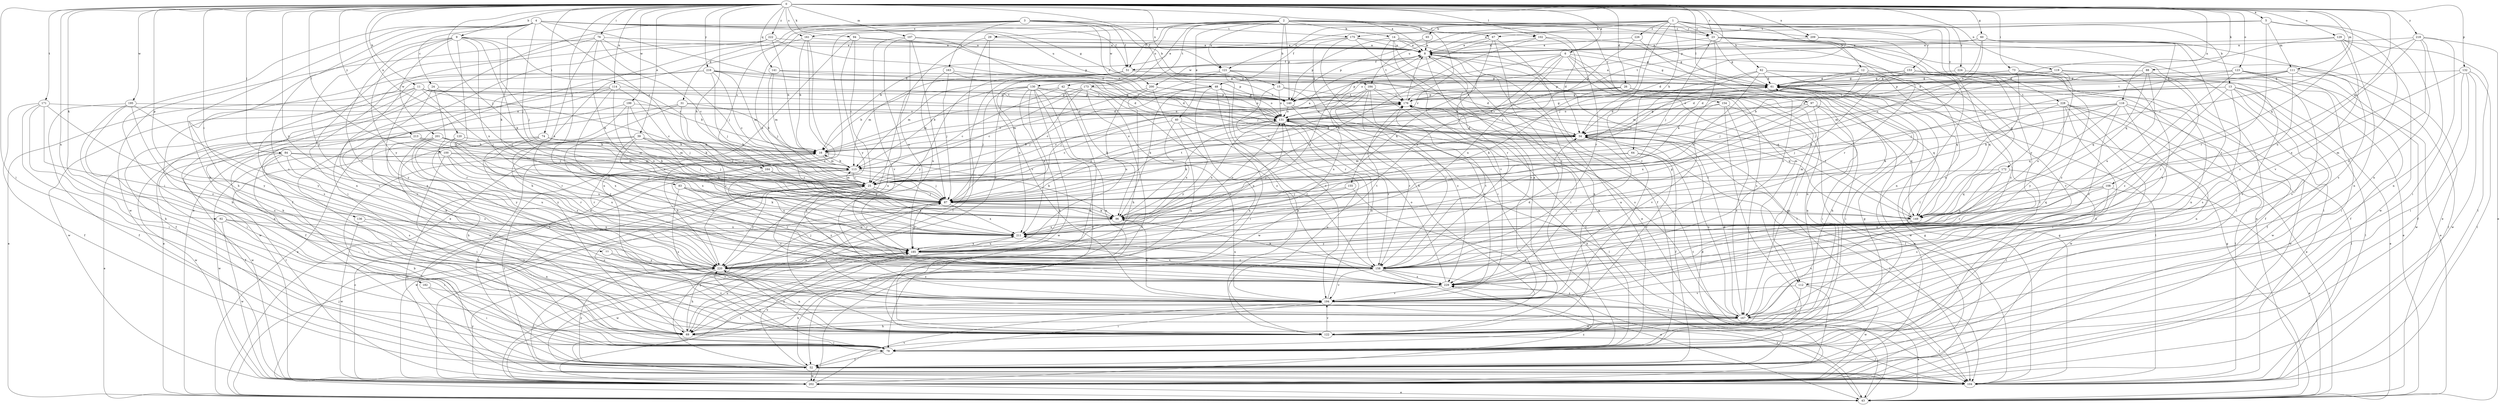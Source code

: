 strict digraph  {
0;
1;
2;
3;
4;
5;
6;
8;
9;
11;
12;
13;
14;
15;
16;
23;
24;
25;
26;
29;
31;
34;
39;
40;
42;
43;
48;
51;
52;
60;
61;
62;
64;
65;
67;
69;
73;
74;
76;
77;
78;
83;
84;
87;
88;
92;
94;
96;
97;
100;
102;
104;
107;
108;
111;
112;
113;
114;
116;
119;
120;
121;
122;
123;
129;
130;
131;
132;
136;
140;
141;
149;
153;
154;
155;
158;
161;
163;
164;
167;
171;
172;
173;
175;
176;
182;
184;
185;
194;
195;
199;
200;
201;
202;
209;
211;
213;
216;
218;
220;
222;
224;
226;
228;
229;
0 -> 5  [label=a];
0 -> 6  [label=a];
0 -> 8  [label=a];
0 -> 9  [label=b];
0 -> 11  [label=b];
0 -> 23  [label=c];
0 -> 26  [label=d];
0 -> 39  [label=e];
0 -> 48  [label=f];
0 -> 60  [label=g];
0 -> 73  [label=i];
0 -> 74  [label=i];
0 -> 76  [label=i];
0 -> 77  [label=i];
0 -> 78  [label=i];
0 -> 83  [label=j];
0 -> 84  [label=j];
0 -> 87  [label=j];
0 -> 88  [label=k];
0 -> 92  [label=k];
0 -> 94  [label=k];
0 -> 96  [label=k];
0 -> 97  [label=l];
0 -> 100  [label=l];
0 -> 102  [label=l];
0 -> 107  [label=m];
0 -> 108  [label=m];
0 -> 111  [label=m];
0 -> 114  [label=n];
0 -> 116  [label=n];
0 -> 119  [label=n];
0 -> 120  [label=n];
0 -> 121  [label=n];
0 -> 123  [label=o];
0 -> 129  [label=o];
0 -> 132  [label=p];
0 -> 136  [label=p];
0 -> 140  [label=p];
0 -> 141  [label=q];
0 -> 149  [label=q];
0 -> 161  [label=s];
0 -> 171  [label=t];
0 -> 182  [label=u];
0 -> 195  [label=w];
0 -> 199  [label=w];
0 -> 209  [label=x];
0 -> 213  [label=y];
0 -> 216  [label=y];
0 -> 218  [label=y];
0 -> 220  [label=y];
0 -> 222  [label=z];
1 -> 12  [label=b];
1 -> 13  [label=b];
1 -> 23  [label=c];
1 -> 48  [label=f];
1 -> 62  [label=h];
1 -> 64  [label=h];
1 -> 65  [label=h];
1 -> 67  [label=h];
1 -> 87  [label=j];
1 -> 121  [label=n];
1 -> 153  [label=r];
1 -> 172  [label=t];
1 -> 184  [label=u];
1 -> 194  [label=v];
1 -> 224  [label=z];
1 -> 226  [label=z];
1 -> 228  [label=z];
2 -> 14  [label=b];
2 -> 15  [label=b];
2 -> 23  [label=c];
2 -> 29  [label=d];
2 -> 40  [label=e];
2 -> 42  [label=e];
2 -> 43  [label=e];
2 -> 51  [label=f];
2 -> 102  [label=l];
2 -> 104  [label=l];
2 -> 121  [label=n];
2 -> 130  [label=o];
2 -> 140  [label=p];
2 -> 154  [label=r];
2 -> 155  [label=r];
2 -> 158  [label=r];
2 -> 173  [label=t];
2 -> 209  [label=x];
3 -> 15  [label=b];
3 -> 23  [label=c];
3 -> 31  [label=d];
3 -> 43  [label=e];
3 -> 51  [label=f];
3 -> 67  [label=h];
3 -> 131  [label=o];
3 -> 161  [label=s];
3 -> 163  [label=s];
3 -> 164  [label=s];
3 -> 200  [label=w];
3 -> 211  [label=x];
4 -> 24  [label=c];
4 -> 34  [label=d];
4 -> 51  [label=f];
4 -> 61  [label=g];
4 -> 69  [label=h];
4 -> 78  [label=i];
4 -> 87  [label=j];
4 -> 96  [label=k];
4 -> 164  [label=s];
4 -> 167  [label=s];
4 -> 175  [label=t];
4 -> 184  [label=u];
4 -> 220  [label=y];
5 -> 8  [label=a];
5 -> 111  [label=m];
5 -> 112  [label=m];
5 -> 122  [label=n];
5 -> 158  [label=r];
5 -> 175  [label=t];
6 -> 51  [label=f];
6 -> 61  [label=g];
6 -> 96  [label=k];
6 -> 112  [label=m];
6 -> 122  [label=n];
6 -> 131  [label=o];
6 -> 167  [label=s];
6 -> 185  [label=u];
6 -> 211  [label=x];
8 -> 51  [label=f];
8 -> 78  [label=i];
8 -> 104  [label=l];
8 -> 122  [label=n];
8 -> 194  [label=v];
8 -> 200  [label=w];
9 -> 8  [label=a];
9 -> 25  [label=c];
9 -> 69  [label=h];
9 -> 87  [label=j];
9 -> 96  [label=k];
9 -> 185  [label=u];
9 -> 201  [label=w];
9 -> 211  [label=x];
9 -> 220  [label=y];
9 -> 229  [label=z];
11 -> 16  [label=b];
11 -> 25  [label=c];
11 -> 34  [label=d];
11 -> 43  [label=e];
11 -> 52  [label=f];
11 -> 87  [label=j];
11 -> 140  [label=p];
11 -> 202  [label=w];
11 -> 220  [label=y];
12 -> 34  [label=d];
12 -> 61  [label=g];
12 -> 78  [label=i];
12 -> 87  [label=j];
12 -> 149  [label=q];
13 -> 43  [label=e];
13 -> 52  [label=f];
13 -> 104  [label=l];
13 -> 131  [label=o];
13 -> 167  [label=s];
13 -> 176  [label=t];
13 -> 202  [label=w];
13 -> 229  [label=z];
14 -> 8  [label=a];
14 -> 112  [label=m];
14 -> 140  [label=p];
14 -> 149  [label=q];
14 -> 176  [label=t];
14 -> 194  [label=v];
14 -> 202  [label=w];
15 -> 131  [label=o];
15 -> 167  [label=s];
15 -> 176  [label=t];
15 -> 202  [label=w];
16 -> 8  [label=a];
16 -> 96  [label=k];
16 -> 104  [label=l];
16 -> 113  [label=m];
16 -> 131  [label=o];
16 -> 176  [label=t];
23 -> 8  [label=a];
23 -> 43  [label=e];
23 -> 52  [label=f];
23 -> 61  [label=g];
23 -> 87  [label=j];
23 -> 96  [label=k];
23 -> 104  [label=l];
23 -> 122  [label=n];
23 -> 158  [label=r];
24 -> 69  [label=h];
24 -> 87  [label=j];
24 -> 158  [label=r];
24 -> 176  [label=t];
24 -> 194  [label=v];
25 -> 87  [label=j];
25 -> 113  [label=m];
25 -> 158  [label=r];
25 -> 202  [label=w];
25 -> 211  [label=x];
25 -> 220  [label=y];
25 -> 229  [label=z];
26 -> 25  [label=c];
26 -> 78  [label=i];
26 -> 87  [label=j];
26 -> 96  [label=k];
26 -> 122  [label=n];
26 -> 140  [label=p];
26 -> 149  [label=q];
26 -> 202  [label=w];
29 -> 8  [label=a];
29 -> 104  [label=l];
29 -> 194  [label=v];
29 -> 202  [label=w];
31 -> 16  [label=b];
31 -> 43  [label=e];
31 -> 131  [label=o];
31 -> 158  [label=r];
31 -> 229  [label=z];
34 -> 16  [label=b];
34 -> 25  [label=c];
34 -> 52  [label=f];
34 -> 61  [label=g];
34 -> 104  [label=l];
34 -> 167  [label=s];
34 -> 176  [label=t];
34 -> 229  [label=z];
39 -> 16  [label=b];
39 -> 25  [label=c];
39 -> 69  [label=h];
39 -> 87  [label=j];
39 -> 96  [label=k];
39 -> 104  [label=l];
39 -> 158  [label=r];
39 -> 211  [label=x];
40 -> 25  [label=c];
40 -> 34  [label=d];
40 -> 158  [label=r];
40 -> 211  [label=x];
40 -> 220  [label=y];
42 -> 16  [label=b];
42 -> 25  [label=c];
42 -> 69  [label=h];
42 -> 96  [label=k];
42 -> 140  [label=p];
43 -> 61  [label=g];
43 -> 87  [label=j];
43 -> 176  [label=t];
43 -> 229  [label=z];
48 -> 25  [label=c];
48 -> 69  [label=h];
48 -> 78  [label=i];
48 -> 96  [label=k];
48 -> 122  [label=n];
48 -> 131  [label=o];
48 -> 176  [label=t];
51 -> 61  [label=g];
51 -> 113  [label=m];
51 -> 149  [label=q];
51 -> 202  [label=w];
51 -> 211  [label=x];
51 -> 220  [label=y];
52 -> 16  [label=b];
52 -> 34  [label=d];
52 -> 87  [label=j];
52 -> 104  [label=l];
52 -> 185  [label=u];
52 -> 202  [label=w];
52 -> 220  [label=y];
60 -> 8  [label=a];
60 -> 25  [label=c];
60 -> 131  [label=o];
60 -> 149  [label=q];
60 -> 158  [label=r];
60 -> 167  [label=s];
60 -> 176  [label=t];
61 -> 8  [label=a];
61 -> 34  [label=d];
61 -> 69  [label=h];
61 -> 78  [label=i];
61 -> 104  [label=l];
61 -> 176  [label=t];
62 -> 25  [label=c];
62 -> 61  [label=g];
62 -> 96  [label=k];
62 -> 113  [label=m];
62 -> 149  [label=q];
62 -> 194  [label=v];
62 -> 229  [label=z];
64 -> 87  [label=j];
64 -> 104  [label=l];
64 -> 113  [label=m];
64 -> 194  [label=v];
65 -> 8  [label=a];
65 -> 140  [label=p];
67 -> 8  [label=a];
67 -> 52  [label=f];
67 -> 87  [label=j];
67 -> 158  [label=r];
67 -> 229  [label=z];
69 -> 25  [label=c];
69 -> 78  [label=i];
69 -> 185  [label=u];
73 -> 43  [label=e];
73 -> 61  [label=g];
73 -> 96  [label=k];
73 -> 140  [label=p];
73 -> 185  [label=u];
74 -> 16  [label=b];
74 -> 87  [label=j];
74 -> 113  [label=m];
74 -> 158  [label=r];
74 -> 202  [label=w];
74 -> 229  [label=z];
76 -> 8  [label=a];
76 -> 25  [label=c];
76 -> 87  [label=j];
76 -> 96  [label=k];
76 -> 122  [label=n];
76 -> 202  [label=w];
76 -> 211  [label=x];
77 -> 194  [label=v];
77 -> 220  [label=y];
78 -> 8  [label=a];
78 -> 52  [label=f];
78 -> 61  [label=g];
78 -> 176  [label=t];
78 -> 220  [label=y];
83 -> 87  [label=j];
83 -> 96  [label=k];
83 -> 158  [label=r];
83 -> 167  [label=s];
83 -> 211  [label=x];
84 -> 25  [label=c];
84 -> 52  [label=f];
84 -> 78  [label=i];
84 -> 113  [label=m];
84 -> 167  [label=s];
84 -> 185  [label=u];
84 -> 229  [label=z];
87 -> 96  [label=k];
87 -> 131  [label=o];
87 -> 149  [label=q];
87 -> 176  [label=t];
87 -> 185  [label=u];
87 -> 211  [label=x];
88 -> 61  [label=g];
88 -> 113  [label=m];
88 -> 149  [label=q];
88 -> 158  [label=r];
88 -> 185  [label=u];
92 -> 78  [label=i];
92 -> 194  [label=v];
92 -> 202  [label=w];
92 -> 211  [label=x];
94 -> 8  [label=a];
94 -> 25  [label=c];
94 -> 43  [label=e];
94 -> 140  [label=p];
94 -> 220  [label=y];
96 -> 211  [label=x];
97 -> 131  [label=o];
97 -> 149  [label=q];
97 -> 167  [label=s];
97 -> 202  [label=w];
97 -> 211  [label=x];
100 -> 25  [label=c];
100 -> 78  [label=i];
100 -> 87  [label=j];
100 -> 113  [label=m];
100 -> 185  [label=u];
100 -> 202  [label=w];
102 -> 8  [label=a];
102 -> 34  [label=d];
102 -> 61  [label=g];
102 -> 96  [label=k];
104 -> 16  [label=b];
104 -> 61  [label=g];
104 -> 113  [label=m];
107 -> 8  [label=a];
107 -> 87  [label=j];
107 -> 122  [label=n];
107 -> 131  [label=o];
107 -> 185  [label=u];
107 -> 194  [label=v];
108 -> 43  [label=e];
108 -> 87  [label=j];
108 -> 149  [label=q];
108 -> 167  [label=s];
108 -> 220  [label=y];
111 -> 34  [label=d];
111 -> 61  [label=g];
111 -> 104  [label=l];
111 -> 158  [label=r];
111 -> 176  [label=t];
111 -> 202  [label=w];
112 -> 52  [label=f];
112 -> 122  [label=n];
112 -> 194  [label=v];
112 -> 202  [label=w];
113 -> 16  [label=b];
113 -> 25  [label=c];
113 -> 87  [label=j];
113 -> 104  [label=l];
114 -> 43  [label=e];
114 -> 69  [label=h];
114 -> 96  [label=k];
114 -> 140  [label=p];
114 -> 158  [label=r];
114 -> 202  [label=w];
114 -> 211  [label=x];
116 -> 87  [label=j];
116 -> 96  [label=k];
116 -> 104  [label=l];
116 -> 122  [label=n];
116 -> 131  [label=o];
116 -> 149  [label=q];
116 -> 202  [label=w];
116 -> 229  [label=z];
119 -> 16  [label=b];
119 -> 61  [label=g];
119 -> 87  [label=j];
119 -> 167  [label=s];
119 -> 229  [label=z];
120 -> 16  [label=b];
120 -> 185  [label=u];
120 -> 220  [label=y];
121 -> 34  [label=d];
121 -> 61  [label=g];
121 -> 69  [label=h];
121 -> 113  [label=m];
121 -> 158  [label=r];
121 -> 194  [label=v];
122 -> 52  [label=f];
122 -> 104  [label=l];
122 -> 131  [label=o];
122 -> 194  [label=v];
122 -> 220  [label=y];
123 -> 52  [label=f];
123 -> 61  [label=g];
123 -> 78  [label=i];
123 -> 87  [label=j];
123 -> 140  [label=p];
123 -> 158  [label=r];
123 -> 167  [label=s];
129 -> 8  [label=a];
129 -> 34  [label=d];
129 -> 104  [label=l];
129 -> 122  [label=n];
129 -> 194  [label=v];
129 -> 202  [label=w];
130 -> 52  [label=f];
130 -> 69  [label=h];
130 -> 87  [label=j];
130 -> 113  [label=m];
130 -> 122  [label=n];
130 -> 140  [label=p];
130 -> 176  [label=t];
130 -> 202  [label=w];
130 -> 211  [label=x];
130 -> 220  [label=y];
131 -> 34  [label=d];
131 -> 61  [label=g];
131 -> 96  [label=k];
131 -> 104  [label=l];
131 -> 158  [label=r];
131 -> 211  [label=x];
132 -> 52  [label=f];
132 -> 61  [label=g];
132 -> 78  [label=i];
132 -> 104  [label=l];
132 -> 202  [label=w];
132 -> 211  [label=x];
136 -> 122  [label=n];
136 -> 202  [label=w];
136 -> 211  [label=x];
140 -> 131  [label=o];
140 -> 149  [label=q];
140 -> 158  [label=r];
141 -> 61  [label=g];
141 -> 87  [label=j];
141 -> 113  [label=m];
141 -> 131  [label=o];
149 -> 167  [label=s];
149 -> 176  [label=t];
149 -> 220  [label=y];
153 -> 34  [label=d];
153 -> 43  [label=e];
153 -> 52  [label=f];
153 -> 61  [label=g];
153 -> 96  [label=k];
153 -> 122  [label=n];
153 -> 140  [label=p];
154 -> 78  [label=i];
154 -> 104  [label=l];
154 -> 131  [label=o];
154 -> 167  [label=s];
154 -> 194  [label=v];
155 -> 87  [label=j];
155 -> 122  [label=n];
155 -> 211  [label=x];
158 -> 34  [label=d];
158 -> 43  [label=e];
158 -> 96  [label=k];
158 -> 167  [label=s];
158 -> 176  [label=t];
158 -> 194  [label=v];
158 -> 211  [label=x];
158 -> 229  [label=z];
161 -> 8  [label=a];
161 -> 16  [label=b];
161 -> 69  [label=h];
161 -> 122  [label=n];
161 -> 229  [label=z];
163 -> 34  [label=d];
163 -> 61  [label=g];
163 -> 87  [label=j];
163 -> 185  [label=u];
164 -> 25  [label=c];
164 -> 149  [label=q];
164 -> 185  [label=u];
167 -> 34  [label=d];
167 -> 43  [label=e];
167 -> 69  [label=h];
167 -> 104  [label=l];
167 -> 122  [label=n];
171 -> 52  [label=f];
171 -> 69  [label=h];
171 -> 78  [label=i];
171 -> 131  [label=o];
171 -> 220  [label=y];
171 -> 229  [label=z];
172 -> 25  [label=c];
172 -> 78  [label=i];
172 -> 149  [label=q];
172 -> 158  [label=r];
172 -> 185  [label=u];
173 -> 16  [label=b];
173 -> 25  [label=c];
173 -> 52  [label=f];
173 -> 87  [label=j];
173 -> 140  [label=p];
173 -> 194  [label=v];
173 -> 229  [label=z];
175 -> 8  [label=a];
175 -> 16  [label=b];
175 -> 43  [label=e];
175 -> 61  [label=g];
175 -> 69  [label=h];
175 -> 78  [label=i];
176 -> 8  [label=a];
176 -> 25  [label=c];
176 -> 61  [label=g];
176 -> 131  [label=o];
182 -> 78  [label=i];
182 -> 194  [label=v];
184 -> 43  [label=e];
184 -> 87  [label=j];
184 -> 158  [label=r];
184 -> 176  [label=t];
184 -> 185  [label=u];
184 -> 194  [label=v];
184 -> 229  [label=z];
185 -> 61  [label=g];
185 -> 104  [label=l];
185 -> 131  [label=o];
185 -> 158  [label=r];
185 -> 202  [label=w];
185 -> 211  [label=x];
185 -> 220  [label=y];
194 -> 8  [label=a];
194 -> 25  [label=c];
194 -> 69  [label=h];
194 -> 78  [label=i];
194 -> 96  [label=k];
194 -> 131  [label=o];
194 -> 167  [label=s];
195 -> 52  [label=f];
195 -> 78  [label=i];
195 -> 122  [label=n];
195 -> 131  [label=o];
195 -> 167  [label=s];
195 -> 220  [label=y];
199 -> 52  [label=f];
199 -> 87  [label=j];
199 -> 96  [label=k];
199 -> 131  [label=o];
199 -> 158  [label=r];
200 -> 113  [label=m];
200 -> 122  [label=n];
200 -> 131  [label=o];
200 -> 140  [label=p];
200 -> 185  [label=u];
201 -> 16  [label=b];
201 -> 25  [label=c];
201 -> 78  [label=i];
201 -> 122  [label=n];
201 -> 167  [label=s];
201 -> 211  [label=x];
201 -> 220  [label=y];
202 -> 25  [label=c];
202 -> 43  [label=e];
202 -> 61  [label=g];
202 -> 194  [label=v];
202 -> 220  [label=y];
202 -> 229  [label=z];
209 -> 8  [label=a];
209 -> 34  [label=d];
209 -> 43  [label=e];
209 -> 220  [label=y];
211 -> 8  [label=a];
211 -> 131  [label=o];
211 -> 185  [label=u];
213 -> 16  [label=b];
213 -> 25  [label=c];
213 -> 43  [label=e];
213 -> 113  [label=m];
213 -> 202  [label=w];
216 -> 25  [label=c];
216 -> 34  [label=d];
216 -> 61  [label=g];
216 -> 69  [label=h];
216 -> 87  [label=j];
216 -> 113  [label=m];
216 -> 140  [label=p];
216 -> 167  [label=s];
216 -> 194  [label=v];
218 -> 8  [label=a];
218 -> 25  [label=c];
218 -> 43  [label=e];
218 -> 78  [label=i];
218 -> 122  [label=n];
218 -> 185  [label=u];
218 -> 229  [label=z];
220 -> 16  [label=b];
220 -> 69  [label=h];
220 -> 87  [label=j];
220 -> 104  [label=l];
220 -> 122  [label=n];
220 -> 176  [label=t];
220 -> 185  [label=u];
220 -> 229  [label=z];
222 -> 8  [label=a];
222 -> 16  [label=b];
222 -> 52  [label=f];
222 -> 78  [label=i];
222 -> 122  [label=n];
222 -> 131  [label=o];
224 -> 61  [label=g];
224 -> 229  [label=z];
226 -> 8  [label=a];
226 -> 25  [label=c];
226 -> 229  [label=z];
228 -> 43  [label=e];
228 -> 78  [label=i];
228 -> 104  [label=l];
228 -> 122  [label=n];
228 -> 131  [label=o];
228 -> 185  [label=u];
228 -> 202  [label=w];
228 -> 220  [label=y];
229 -> 131  [label=o];
229 -> 194  [label=v];
229 -> 211  [label=x];
}
